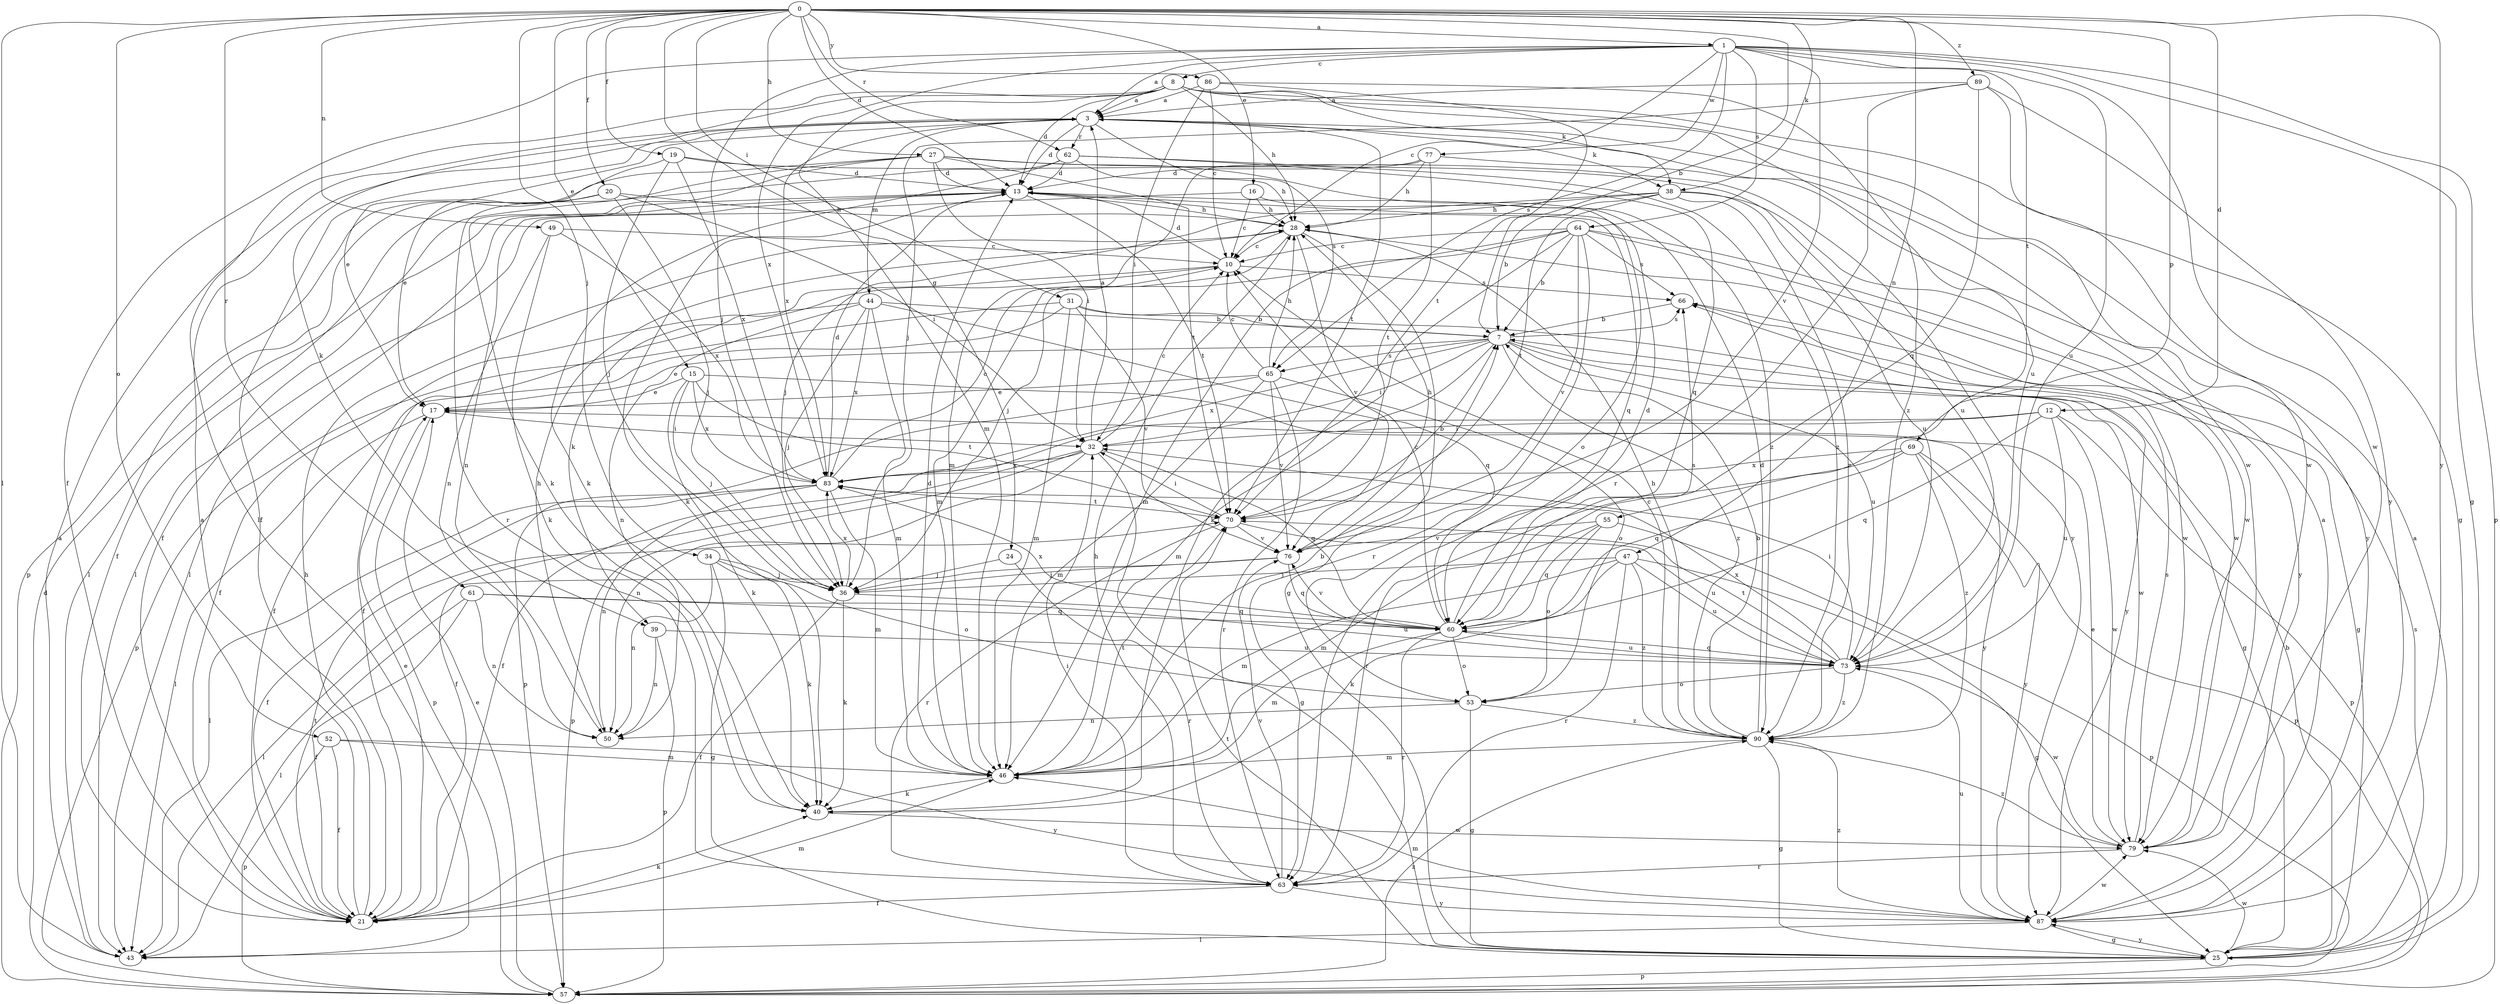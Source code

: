 strict digraph  {
0;
1;
3;
7;
8;
10;
12;
13;
15;
16;
17;
19;
20;
21;
24;
25;
27;
28;
31;
32;
34;
36;
38;
39;
40;
43;
44;
46;
47;
49;
50;
52;
53;
55;
57;
60;
61;
62;
63;
64;
65;
66;
69;
70;
73;
76;
77;
79;
83;
86;
87;
89;
90;
0 -> 1  [label=a];
0 -> 7  [label=b];
0 -> 12  [label=d];
0 -> 13  [label=d];
0 -> 15  [label=e];
0 -> 16  [label=e];
0 -> 19  [label=f];
0 -> 20  [label=f];
0 -> 24  [label=g];
0 -> 27  [label=h];
0 -> 31  [label=i];
0 -> 34  [label=j];
0 -> 38  [label=k];
0 -> 43  [label=l];
0 -> 47  [label=n];
0 -> 49  [label=n];
0 -> 52  [label=o];
0 -> 55  [label=p];
0 -> 61  [label=r];
0 -> 62  [label=r];
0 -> 86  [label=y];
0 -> 87  [label=y];
0 -> 89  [label=z];
1 -> 3  [label=a];
1 -> 8  [label=c];
1 -> 10  [label=c];
1 -> 21  [label=f];
1 -> 25  [label=g];
1 -> 36  [label=j];
1 -> 57  [label=p];
1 -> 64  [label=s];
1 -> 65  [label=s];
1 -> 69  [label=t];
1 -> 73  [label=u];
1 -> 76  [label=v];
1 -> 77  [label=w];
1 -> 79  [label=w];
1 -> 83  [label=x];
3 -> 13  [label=d];
3 -> 17  [label=e];
3 -> 21  [label=f];
3 -> 38  [label=k];
3 -> 44  [label=m];
3 -> 62  [label=r];
3 -> 65  [label=s];
3 -> 70  [label=t];
3 -> 83  [label=x];
7 -> 17  [label=e];
7 -> 25  [label=g];
7 -> 32  [label=i];
7 -> 46  [label=m];
7 -> 65  [label=s];
7 -> 66  [label=s];
7 -> 73  [label=u];
7 -> 79  [label=w];
7 -> 83  [label=x];
7 -> 90  [label=z];
8 -> 3  [label=a];
8 -> 13  [label=d];
8 -> 25  [label=g];
8 -> 28  [label=h];
8 -> 38  [label=k];
8 -> 39  [label=k];
8 -> 43  [label=l];
8 -> 46  [label=m];
8 -> 73  [label=u];
8 -> 79  [label=w];
10 -> 13  [label=d];
10 -> 21  [label=f];
10 -> 39  [label=k];
10 -> 66  [label=s];
12 -> 21  [label=f];
12 -> 32  [label=i];
12 -> 57  [label=p];
12 -> 60  [label=q];
12 -> 73  [label=u];
12 -> 79  [label=w];
13 -> 28  [label=h];
13 -> 40  [label=k];
13 -> 43  [label=l];
13 -> 50  [label=n];
13 -> 60  [label=q];
13 -> 70  [label=t];
15 -> 17  [label=e];
15 -> 36  [label=j];
15 -> 40  [label=k];
15 -> 70  [label=t];
15 -> 83  [label=x];
15 -> 87  [label=y];
16 -> 10  [label=c];
16 -> 28  [label=h];
16 -> 43  [label=l];
16 -> 53  [label=o];
17 -> 32  [label=i];
17 -> 43  [label=l];
17 -> 57  [label=p];
19 -> 13  [label=d];
19 -> 17  [label=e];
19 -> 36  [label=j];
19 -> 73  [label=u];
19 -> 83  [label=x];
20 -> 21  [label=f];
20 -> 28  [label=h];
20 -> 32  [label=i];
20 -> 36  [label=j];
20 -> 43  [label=l];
21 -> 3  [label=a];
21 -> 17  [label=e];
21 -> 28  [label=h];
21 -> 40  [label=k];
21 -> 46  [label=m];
21 -> 70  [label=t];
24 -> 36  [label=j];
24 -> 63  [label=r];
25 -> 3  [label=a];
25 -> 7  [label=b];
25 -> 57  [label=p];
25 -> 66  [label=s];
25 -> 70  [label=t];
25 -> 79  [label=w];
25 -> 87  [label=y];
27 -> 13  [label=d];
27 -> 32  [label=i];
27 -> 40  [label=k];
27 -> 57  [label=p];
27 -> 63  [label=r];
27 -> 70  [label=t];
27 -> 87  [label=y];
27 -> 90  [label=z];
28 -> 10  [label=c];
28 -> 25  [label=g];
28 -> 46  [label=m];
28 -> 76  [label=v];
28 -> 79  [label=w];
31 -> 7  [label=b];
31 -> 21  [label=f];
31 -> 46  [label=m];
31 -> 57  [label=p];
31 -> 76  [label=v];
31 -> 87  [label=y];
32 -> 3  [label=a];
32 -> 10  [label=c];
32 -> 21  [label=f];
32 -> 25  [label=g];
32 -> 50  [label=n];
32 -> 57  [label=p];
32 -> 60  [label=q];
32 -> 83  [label=x];
34 -> 25  [label=g];
34 -> 36  [label=j];
34 -> 40  [label=k];
34 -> 50  [label=n];
34 -> 53  [label=o];
36 -> 21  [label=f];
36 -> 40  [label=k];
36 -> 60  [label=q];
36 -> 83  [label=x];
38 -> 7  [label=b];
38 -> 28  [label=h];
38 -> 36  [label=j];
38 -> 70  [label=t];
38 -> 73  [label=u];
38 -> 79  [label=w];
38 -> 90  [label=z];
39 -> 50  [label=n];
39 -> 57  [label=p];
39 -> 73  [label=u];
40 -> 79  [label=w];
43 -> 3  [label=a];
44 -> 7  [label=b];
44 -> 21  [label=f];
44 -> 36  [label=j];
44 -> 46  [label=m];
44 -> 50  [label=n];
44 -> 60  [label=q];
44 -> 83  [label=x];
46 -> 7  [label=b];
46 -> 13  [label=d];
46 -> 40  [label=k];
46 -> 70  [label=t];
47 -> 25  [label=g];
47 -> 36  [label=j];
47 -> 40  [label=k];
47 -> 46  [label=m];
47 -> 63  [label=r];
47 -> 73  [label=u];
47 -> 90  [label=z];
49 -> 10  [label=c];
49 -> 40  [label=k];
49 -> 50  [label=n];
49 -> 83  [label=x];
50 -> 28  [label=h];
52 -> 21  [label=f];
52 -> 46  [label=m];
52 -> 57  [label=p];
52 -> 87  [label=y];
53 -> 25  [label=g];
53 -> 50  [label=n];
53 -> 90  [label=z];
55 -> 46  [label=m];
55 -> 53  [label=o];
55 -> 57  [label=p];
55 -> 60  [label=q];
55 -> 76  [label=v];
57 -> 13  [label=d];
57 -> 17  [label=e];
57 -> 90  [label=z];
60 -> 10  [label=c];
60 -> 13  [label=d];
60 -> 46  [label=m];
60 -> 53  [label=o];
60 -> 63  [label=r];
60 -> 66  [label=s];
60 -> 73  [label=u];
60 -> 76  [label=v];
60 -> 83  [label=x];
61 -> 21  [label=f];
61 -> 43  [label=l];
61 -> 50  [label=n];
61 -> 60  [label=q];
61 -> 73  [label=u];
62 -> 13  [label=d];
62 -> 21  [label=f];
62 -> 28  [label=h];
62 -> 40  [label=k];
62 -> 60  [label=q];
62 -> 90  [label=z];
63 -> 21  [label=f];
63 -> 28  [label=h];
63 -> 32  [label=i];
63 -> 76  [label=v];
63 -> 87  [label=y];
64 -> 7  [label=b];
64 -> 10  [label=c];
64 -> 36  [label=j];
64 -> 40  [label=k];
64 -> 46  [label=m];
64 -> 63  [label=r];
64 -> 66  [label=s];
64 -> 76  [label=v];
64 -> 79  [label=w];
64 -> 87  [label=y];
65 -> 10  [label=c];
65 -> 17  [label=e];
65 -> 28  [label=h];
65 -> 46  [label=m];
65 -> 53  [label=o];
65 -> 57  [label=p];
65 -> 63  [label=r];
65 -> 76  [label=v];
66 -> 7  [label=b];
66 -> 25  [label=g];
69 -> 57  [label=p];
69 -> 60  [label=q];
69 -> 63  [label=r];
69 -> 83  [label=x];
69 -> 87  [label=y];
69 -> 90  [label=z];
70 -> 7  [label=b];
70 -> 32  [label=i];
70 -> 63  [label=r];
70 -> 73  [label=u];
70 -> 76  [label=v];
73 -> 32  [label=i];
73 -> 53  [label=o];
73 -> 60  [label=q];
73 -> 70  [label=t];
73 -> 79  [label=w];
73 -> 83  [label=x];
73 -> 90  [label=z];
76 -> 28  [label=h];
76 -> 36  [label=j];
76 -> 43  [label=l];
76 -> 60  [label=q];
77 -> 13  [label=d];
77 -> 28  [label=h];
77 -> 46  [label=m];
77 -> 70  [label=t];
77 -> 87  [label=y];
79 -> 17  [label=e];
79 -> 63  [label=r];
79 -> 66  [label=s];
79 -> 90  [label=z];
83 -> 10  [label=c];
83 -> 13  [label=d];
83 -> 21  [label=f];
83 -> 43  [label=l];
83 -> 46  [label=m];
83 -> 50  [label=n];
83 -> 70  [label=t];
86 -> 3  [label=a];
86 -> 10  [label=c];
86 -> 32  [label=i];
86 -> 70  [label=t];
86 -> 90  [label=z];
87 -> 3  [label=a];
87 -> 25  [label=g];
87 -> 43  [label=l];
87 -> 46  [label=m];
87 -> 73  [label=u];
87 -> 79  [label=w];
87 -> 90  [label=z];
89 -> 3  [label=a];
89 -> 36  [label=j];
89 -> 60  [label=q];
89 -> 63  [label=r];
89 -> 79  [label=w];
89 -> 87  [label=y];
90 -> 7  [label=b];
90 -> 10  [label=c];
90 -> 13  [label=d];
90 -> 25  [label=g];
90 -> 28  [label=h];
90 -> 46  [label=m];
}
